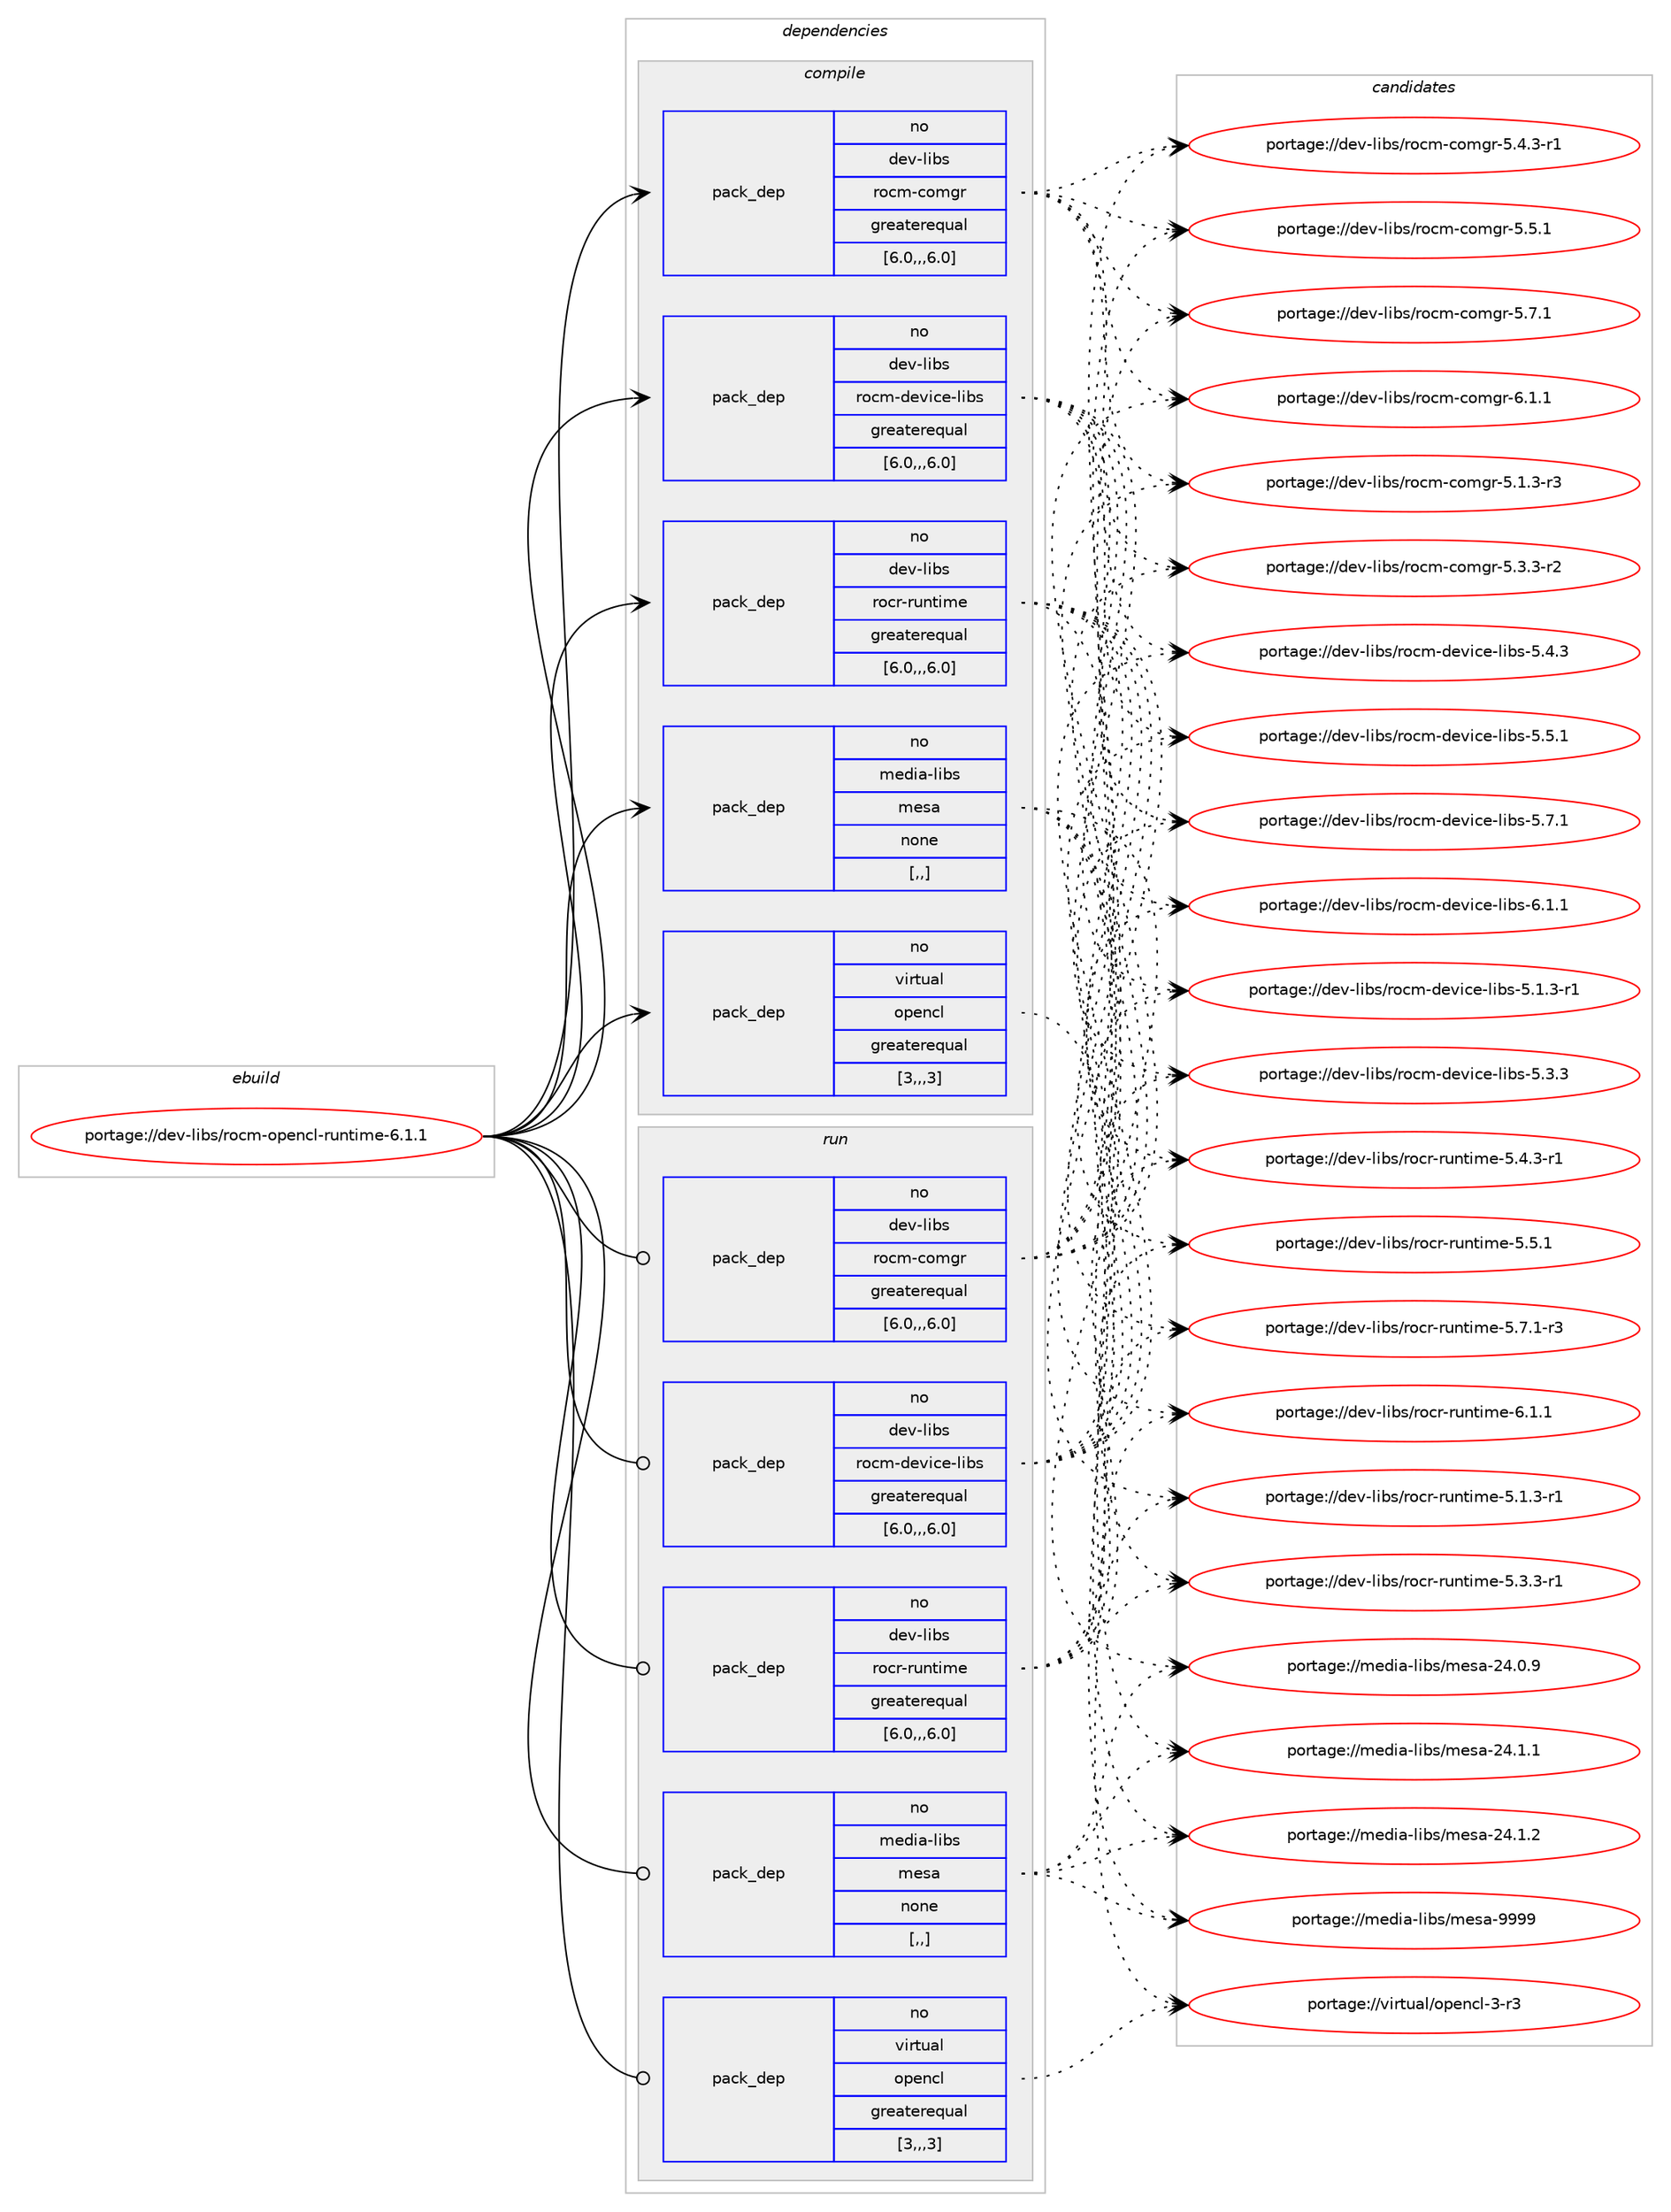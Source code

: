digraph prolog {

# *************
# Graph options
# *************

newrank=true;
concentrate=true;
compound=true;
graph [rankdir=LR,fontname=Helvetica,fontsize=10,ranksep=1.5];#, ranksep=2.5, nodesep=0.2];
edge  [arrowhead=vee];
node  [fontname=Helvetica,fontsize=10];

# **********
# The ebuild
# **********

subgraph cluster_leftcol {
color=gray;
rank=same;
label=<<i>ebuild</i>>;
id [label="portage://dev-libs/rocm-opencl-runtime-6.1.1", color=red, width=4, href="../dev-libs/rocm-opencl-runtime-6.1.1.svg"];
}

# ****************
# The dependencies
# ****************

subgraph cluster_midcol {
color=gray;
label=<<i>dependencies</i>>;
subgraph cluster_compile {
fillcolor="#eeeeee";
style=filled;
label=<<i>compile</i>>;
subgraph pack82467 {
dependency110972 [label=<<TABLE BORDER="0" CELLBORDER="1" CELLSPACING="0" CELLPADDING="4" WIDTH="220"><TR><TD ROWSPAN="6" CELLPADDING="30">pack_dep</TD></TR><TR><TD WIDTH="110">no</TD></TR><TR><TD>dev-libs</TD></TR><TR><TD>rocm-comgr</TD></TR><TR><TD>greaterequal</TD></TR><TR><TD>[6.0,,,6.0]</TD></TR></TABLE>>, shape=none, color=blue];
}
id:e -> dependency110972:w [weight=20,style="solid",arrowhead="vee"];
subgraph pack82468 {
dependency110973 [label=<<TABLE BORDER="0" CELLBORDER="1" CELLSPACING="0" CELLPADDING="4" WIDTH="220"><TR><TD ROWSPAN="6" CELLPADDING="30">pack_dep</TD></TR><TR><TD WIDTH="110">no</TD></TR><TR><TD>dev-libs</TD></TR><TR><TD>rocm-device-libs</TD></TR><TR><TD>greaterequal</TD></TR><TR><TD>[6.0,,,6.0]</TD></TR></TABLE>>, shape=none, color=blue];
}
id:e -> dependency110973:w [weight=20,style="solid",arrowhead="vee"];
subgraph pack82469 {
dependency110974 [label=<<TABLE BORDER="0" CELLBORDER="1" CELLSPACING="0" CELLPADDING="4" WIDTH="220"><TR><TD ROWSPAN="6" CELLPADDING="30">pack_dep</TD></TR><TR><TD WIDTH="110">no</TD></TR><TR><TD>dev-libs</TD></TR><TR><TD>rocr-runtime</TD></TR><TR><TD>greaterequal</TD></TR><TR><TD>[6.0,,,6.0]</TD></TR></TABLE>>, shape=none, color=blue];
}
id:e -> dependency110974:w [weight=20,style="solid",arrowhead="vee"];
subgraph pack82470 {
dependency110975 [label=<<TABLE BORDER="0" CELLBORDER="1" CELLSPACING="0" CELLPADDING="4" WIDTH="220"><TR><TD ROWSPAN="6" CELLPADDING="30">pack_dep</TD></TR><TR><TD WIDTH="110">no</TD></TR><TR><TD>media-libs</TD></TR><TR><TD>mesa</TD></TR><TR><TD>none</TD></TR><TR><TD>[,,]</TD></TR></TABLE>>, shape=none, color=blue];
}
id:e -> dependency110975:w [weight=20,style="solid",arrowhead="vee"];
subgraph pack82471 {
dependency110976 [label=<<TABLE BORDER="0" CELLBORDER="1" CELLSPACING="0" CELLPADDING="4" WIDTH="220"><TR><TD ROWSPAN="6" CELLPADDING="30">pack_dep</TD></TR><TR><TD WIDTH="110">no</TD></TR><TR><TD>virtual</TD></TR><TR><TD>opencl</TD></TR><TR><TD>greaterequal</TD></TR><TR><TD>[3,,,3]</TD></TR></TABLE>>, shape=none, color=blue];
}
id:e -> dependency110976:w [weight=20,style="solid",arrowhead="vee"];
}
subgraph cluster_compileandrun {
fillcolor="#eeeeee";
style=filled;
label=<<i>compile and run</i>>;
}
subgraph cluster_run {
fillcolor="#eeeeee";
style=filled;
label=<<i>run</i>>;
subgraph pack82472 {
dependency110977 [label=<<TABLE BORDER="0" CELLBORDER="1" CELLSPACING="0" CELLPADDING="4" WIDTH="220"><TR><TD ROWSPAN="6" CELLPADDING="30">pack_dep</TD></TR><TR><TD WIDTH="110">no</TD></TR><TR><TD>dev-libs</TD></TR><TR><TD>rocm-comgr</TD></TR><TR><TD>greaterequal</TD></TR><TR><TD>[6.0,,,6.0]</TD></TR></TABLE>>, shape=none, color=blue];
}
id:e -> dependency110977:w [weight=20,style="solid",arrowhead="odot"];
subgraph pack82473 {
dependency110978 [label=<<TABLE BORDER="0" CELLBORDER="1" CELLSPACING="0" CELLPADDING="4" WIDTH="220"><TR><TD ROWSPAN="6" CELLPADDING="30">pack_dep</TD></TR><TR><TD WIDTH="110">no</TD></TR><TR><TD>dev-libs</TD></TR><TR><TD>rocm-device-libs</TD></TR><TR><TD>greaterequal</TD></TR><TR><TD>[6.0,,,6.0]</TD></TR></TABLE>>, shape=none, color=blue];
}
id:e -> dependency110978:w [weight=20,style="solid",arrowhead="odot"];
subgraph pack82474 {
dependency110979 [label=<<TABLE BORDER="0" CELLBORDER="1" CELLSPACING="0" CELLPADDING="4" WIDTH="220"><TR><TD ROWSPAN="6" CELLPADDING="30">pack_dep</TD></TR><TR><TD WIDTH="110">no</TD></TR><TR><TD>dev-libs</TD></TR><TR><TD>rocr-runtime</TD></TR><TR><TD>greaterequal</TD></TR><TR><TD>[6.0,,,6.0]</TD></TR></TABLE>>, shape=none, color=blue];
}
id:e -> dependency110979:w [weight=20,style="solid",arrowhead="odot"];
subgraph pack82475 {
dependency110980 [label=<<TABLE BORDER="0" CELLBORDER="1" CELLSPACING="0" CELLPADDING="4" WIDTH="220"><TR><TD ROWSPAN="6" CELLPADDING="30">pack_dep</TD></TR><TR><TD WIDTH="110">no</TD></TR><TR><TD>media-libs</TD></TR><TR><TD>mesa</TD></TR><TR><TD>none</TD></TR><TR><TD>[,,]</TD></TR></TABLE>>, shape=none, color=blue];
}
id:e -> dependency110980:w [weight=20,style="solid",arrowhead="odot"];
subgraph pack82476 {
dependency110981 [label=<<TABLE BORDER="0" CELLBORDER="1" CELLSPACING="0" CELLPADDING="4" WIDTH="220"><TR><TD ROWSPAN="6" CELLPADDING="30">pack_dep</TD></TR><TR><TD WIDTH="110">no</TD></TR><TR><TD>virtual</TD></TR><TR><TD>opencl</TD></TR><TR><TD>greaterequal</TD></TR><TR><TD>[3,,,3]</TD></TR></TABLE>>, shape=none, color=blue];
}
id:e -> dependency110981:w [weight=20,style="solid",arrowhead="odot"];
}
}

# **************
# The candidates
# **************

subgraph cluster_choices {
rank=same;
color=gray;
label=<<i>candidates</i>>;

subgraph choice82467 {
color=black;
nodesep=1;
choice1001011184510810598115471141119910945991111091031144553464946514511451 [label="portage://dev-libs/rocm-comgr-5.1.3-r3", color=red, width=4,href="../dev-libs/rocm-comgr-5.1.3-r3.svg"];
choice1001011184510810598115471141119910945991111091031144553465146514511450 [label="portage://dev-libs/rocm-comgr-5.3.3-r2", color=red, width=4,href="../dev-libs/rocm-comgr-5.3.3-r2.svg"];
choice1001011184510810598115471141119910945991111091031144553465246514511449 [label="portage://dev-libs/rocm-comgr-5.4.3-r1", color=red, width=4,href="../dev-libs/rocm-comgr-5.4.3-r1.svg"];
choice100101118451081059811547114111991094599111109103114455346534649 [label="portage://dev-libs/rocm-comgr-5.5.1", color=red, width=4,href="../dev-libs/rocm-comgr-5.5.1.svg"];
choice100101118451081059811547114111991094599111109103114455346554649 [label="portage://dev-libs/rocm-comgr-5.7.1", color=red, width=4,href="../dev-libs/rocm-comgr-5.7.1.svg"];
choice100101118451081059811547114111991094599111109103114455446494649 [label="portage://dev-libs/rocm-comgr-6.1.1", color=red, width=4,href="../dev-libs/rocm-comgr-6.1.1.svg"];
dependency110972:e -> choice1001011184510810598115471141119910945991111091031144553464946514511451:w [style=dotted,weight="100"];
dependency110972:e -> choice1001011184510810598115471141119910945991111091031144553465146514511450:w [style=dotted,weight="100"];
dependency110972:e -> choice1001011184510810598115471141119910945991111091031144553465246514511449:w [style=dotted,weight="100"];
dependency110972:e -> choice100101118451081059811547114111991094599111109103114455346534649:w [style=dotted,weight="100"];
dependency110972:e -> choice100101118451081059811547114111991094599111109103114455346554649:w [style=dotted,weight="100"];
dependency110972:e -> choice100101118451081059811547114111991094599111109103114455446494649:w [style=dotted,weight="100"];
}
subgraph choice82468 {
color=black;
nodesep=1;
choice10010111845108105981154711411199109451001011181059910145108105981154553464946514511449 [label="portage://dev-libs/rocm-device-libs-5.1.3-r1", color=red, width=4,href="../dev-libs/rocm-device-libs-5.1.3-r1.svg"];
choice1001011184510810598115471141119910945100101118105991014510810598115455346514651 [label="portage://dev-libs/rocm-device-libs-5.3.3", color=red, width=4,href="../dev-libs/rocm-device-libs-5.3.3.svg"];
choice1001011184510810598115471141119910945100101118105991014510810598115455346524651 [label="portage://dev-libs/rocm-device-libs-5.4.3", color=red, width=4,href="../dev-libs/rocm-device-libs-5.4.3.svg"];
choice1001011184510810598115471141119910945100101118105991014510810598115455346534649 [label="portage://dev-libs/rocm-device-libs-5.5.1", color=red, width=4,href="../dev-libs/rocm-device-libs-5.5.1.svg"];
choice1001011184510810598115471141119910945100101118105991014510810598115455346554649 [label="portage://dev-libs/rocm-device-libs-5.7.1", color=red, width=4,href="../dev-libs/rocm-device-libs-5.7.1.svg"];
choice1001011184510810598115471141119910945100101118105991014510810598115455446494649 [label="portage://dev-libs/rocm-device-libs-6.1.1", color=red, width=4,href="../dev-libs/rocm-device-libs-6.1.1.svg"];
dependency110973:e -> choice10010111845108105981154711411199109451001011181059910145108105981154553464946514511449:w [style=dotted,weight="100"];
dependency110973:e -> choice1001011184510810598115471141119910945100101118105991014510810598115455346514651:w [style=dotted,weight="100"];
dependency110973:e -> choice1001011184510810598115471141119910945100101118105991014510810598115455346524651:w [style=dotted,weight="100"];
dependency110973:e -> choice1001011184510810598115471141119910945100101118105991014510810598115455346534649:w [style=dotted,weight="100"];
dependency110973:e -> choice1001011184510810598115471141119910945100101118105991014510810598115455346554649:w [style=dotted,weight="100"];
dependency110973:e -> choice1001011184510810598115471141119910945100101118105991014510810598115455446494649:w [style=dotted,weight="100"];
}
subgraph choice82469 {
color=black;
nodesep=1;
choice10010111845108105981154711411199114451141171101161051091014553464946514511449 [label="portage://dev-libs/rocr-runtime-5.1.3-r1", color=red, width=4,href="../dev-libs/rocr-runtime-5.1.3-r1.svg"];
choice10010111845108105981154711411199114451141171101161051091014553465146514511449 [label="portage://dev-libs/rocr-runtime-5.3.3-r1", color=red, width=4,href="../dev-libs/rocr-runtime-5.3.3-r1.svg"];
choice10010111845108105981154711411199114451141171101161051091014553465246514511449 [label="portage://dev-libs/rocr-runtime-5.4.3-r1", color=red, width=4,href="../dev-libs/rocr-runtime-5.4.3-r1.svg"];
choice1001011184510810598115471141119911445114117110116105109101455346534649 [label="portage://dev-libs/rocr-runtime-5.5.1", color=red, width=4,href="../dev-libs/rocr-runtime-5.5.1.svg"];
choice10010111845108105981154711411199114451141171101161051091014553465546494511451 [label="portage://dev-libs/rocr-runtime-5.7.1-r3", color=red, width=4,href="../dev-libs/rocr-runtime-5.7.1-r3.svg"];
choice1001011184510810598115471141119911445114117110116105109101455446494649 [label="portage://dev-libs/rocr-runtime-6.1.1", color=red, width=4,href="../dev-libs/rocr-runtime-6.1.1.svg"];
dependency110974:e -> choice10010111845108105981154711411199114451141171101161051091014553464946514511449:w [style=dotted,weight="100"];
dependency110974:e -> choice10010111845108105981154711411199114451141171101161051091014553465146514511449:w [style=dotted,weight="100"];
dependency110974:e -> choice10010111845108105981154711411199114451141171101161051091014553465246514511449:w [style=dotted,weight="100"];
dependency110974:e -> choice1001011184510810598115471141119911445114117110116105109101455346534649:w [style=dotted,weight="100"];
dependency110974:e -> choice10010111845108105981154711411199114451141171101161051091014553465546494511451:w [style=dotted,weight="100"];
dependency110974:e -> choice1001011184510810598115471141119911445114117110116105109101455446494649:w [style=dotted,weight="100"];
}
subgraph choice82470 {
color=black;
nodesep=1;
choice109101100105974510810598115471091011159745505246484657 [label="portage://media-libs/mesa-24.0.9", color=red, width=4,href="../media-libs/mesa-24.0.9.svg"];
choice109101100105974510810598115471091011159745505246494649 [label="portage://media-libs/mesa-24.1.1", color=red, width=4,href="../media-libs/mesa-24.1.1.svg"];
choice109101100105974510810598115471091011159745505246494650 [label="portage://media-libs/mesa-24.1.2", color=red, width=4,href="../media-libs/mesa-24.1.2.svg"];
choice10910110010597451081059811547109101115974557575757 [label="portage://media-libs/mesa-9999", color=red, width=4,href="../media-libs/mesa-9999.svg"];
dependency110975:e -> choice109101100105974510810598115471091011159745505246484657:w [style=dotted,weight="100"];
dependency110975:e -> choice109101100105974510810598115471091011159745505246494649:w [style=dotted,weight="100"];
dependency110975:e -> choice109101100105974510810598115471091011159745505246494650:w [style=dotted,weight="100"];
dependency110975:e -> choice10910110010597451081059811547109101115974557575757:w [style=dotted,weight="100"];
}
subgraph choice82471 {
color=black;
nodesep=1;
choice11810511411611797108471111121011109910845514511451 [label="portage://virtual/opencl-3-r3", color=red, width=4,href="../virtual/opencl-3-r3.svg"];
dependency110976:e -> choice11810511411611797108471111121011109910845514511451:w [style=dotted,weight="100"];
}
subgraph choice82472 {
color=black;
nodesep=1;
choice1001011184510810598115471141119910945991111091031144553464946514511451 [label="portage://dev-libs/rocm-comgr-5.1.3-r3", color=red, width=4,href="../dev-libs/rocm-comgr-5.1.3-r3.svg"];
choice1001011184510810598115471141119910945991111091031144553465146514511450 [label="portage://dev-libs/rocm-comgr-5.3.3-r2", color=red, width=4,href="../dev-libs/rocm-comgr-5.3.3-r2.svg"];
choice1001011184510810598115471141119910945991111091031144553465246514511449 [label="portage://dev-libs/rocm-comgr-5.4.3-r1", color=red, width=4,href="../dev-libs/rocm-comgr-5.4.3-r1.svg"];
choice100101118451081059811547114111991094599111109103114455346534649 [label="portage://dev-libs/rocm-comgr-5.5.1", color=red, width=4,href="../dev-libs/rocm-comgr-5.5.1.svg"];
choice100101118451081059811547114111991094599111109103114455346554649 [label="portage://dev-libs/rocm-comgr-5.7.1", color=red, width=4,href="../dev-libs/rocm-comgr-5.7.1.svg"];
choice100101118451081059811547114111991094599111109103114455446494649 [label="portage://dev-libs/rocm-comgr-6.1.1", color=red, width=4,href="../dev-libs/rocm-comgr-6.1.1.svg"];
dependency110977:e -> choice1001011184510810598115471141119910945991111091031144553464946514511451:w [style=dotted,weight="100"];
dependency110977:e -> choice1001011184510810598115471141119910945991111091031144553465146514511450:w [style=dotted,weight="100"];
dependency110977:e -> choice1001011184510810598115471141119910945991111091031144553465246514511449:w [style=dotted,weight="100"];
dependency110977:e -> choice100101118451081059811547114111991094599111109103114455346534649:w [style=dotted,weight="100"];
dependency110977:e -> choice100101118451081059811547114111991094599111109103114455346554649:w [style=dotted,weight="100"];
dependency110977:e -> choice100101118451081059811547114111991094599111109103114455446494649:w [style=dotted,weight="100"];
}
subgraph choice82473 {
color=black;
nodesep=1;
choice10010111845108105981154711411199109451001011181059910145108105981154553464946514511449 [label="portage://dev-libs/rocm-device-libs-5.1.3-r1", color=red, width=4,href="../dev-libs/rocm-device-libs-5.1.3-r1.svg"];
choice1001011184510810598115471141119910945100101118105991014510810598115455346514651 [label="portage://dev-libs/rocm-device-libs-5.3.3", color=red, width=4,href="../dev-libs/rocm-device-libs-5.3.3.svg"];
choice1001011184510810598115471141119910945100101118105991014510810598115455346524651 [label="portage://dev-libs/rocm-device-libs-5.4.3", color=red, width=4,href="../dev-libs/rocm-device-libs-5.4.3.svg"];
choice1001011184510810598115471141119910945100101118105991014510810598115455346534649 [label="portage://dev-libs/rocm-device-libs-5.5.1", color=red, width=4,href="../dev-libs/rocm-device-libs-5.5.1.svg"];
choice1001011184510810598115471141119910945100101118105991014510810598115455346554649 [label="portage://dev-libs/rocm-device-libs-5.7.1", color=red, width=4,href="../dev-libs/rocm-device-libs-5.7.1.svg"];
choice1001011184510810598115471141119910945100101118105991014510810598115455446494649 [label="portage://dev-libs/rocm-device-libs-6.1.1", color=red, width=4,href="../dev-libs/rocm-device-libs-6.1.1.svg"];
dependency110978:e -> choice10010111845108105981154711411199109451001011181059910145108105981154553464946514511449:w [style=dotted,weight="100"];
dependency110978:e -> choice1001011184510810598115471141119910945100101118105991014510810598115455346514651:w [style=dotted,weight="100"];
dependency110978:e -> choice1001011184510810598115471141119910945100101118105991014510810598115455346524651:w [style=dotted,weight="100"];
dependency110978:e -> choice1001011184510810598115471141119910945100101118105991014510810598115455346534649:w [style=dotted,weight="100"];
dependency110978:e -> choice1001011184510810598115471141119910945100101118105991014510810598115455346554649:w [style=dotted,weight="100"];
dependency110978:e -> choice1001011184510810598115471141119910945100101118105991014510810598115455446494649:w [style=dotted,weight="100"];
}
subgraph choice82474 {
color=black;
nodesep=1;
choice10010111845108105981154711411199114451141171101161051091014553464946514511449 [label="portage://dev-libs/rocr-runtime-5.1.3-r1", color=red, width=4,href="../dev-libs/rocr-runtime-5.1.3-r1.svg"];
choice10010111845108105981154711411199114451141171101161051091014553465146514511449 [label="portage://dev-libs/rocr-runtime-5.3.3-r1", color=red, width=4,href="../dev-libs/rocr-runtime-5.3.3-r1.svg"];
choice10010111845108105981154711411199114451141171101161051091014553465246514511449 [label="portage://dev-libs/rocr-runtime-5.4.3-r1", color=red, width=4,href="../dev-libs/rocr-runtime-5.4.3-r1.svg"];
choice1001011184510810598115471141119911445114117110116105109101455346534649 [label="portage://dev-libs/rocr-runtime-5.5.1", color=red, width=4,href="../dev-libs/rocr-runtime-5.5.1.svg"];
choice10010111845108105981154711411199114451141171101161051091014553465546494511451 [label="portage://dev-libs/rocr-runtime-5.7.1-r3", color=red, width=4,href="../dev-libs/rocr-runtime-5.7.1-r3.svg"];
choice1001011184510810598115471141119911445114117110116105109101455446494649 [label="portage://dev-libs/rocr-runtime-6.1.1", color=red, width=4,href="../dev-libs/rocr-runtime-6.1.1.svg"];
dependency110979:e -> choice10010111845108105981154711411199114451141171101161051091014553464946514511449:w [style=dotted,weight="100"];
dependency110979:e -> choice10010111845108105981154711411199114451141171101161051091014553465146514511449:w [style=dotted,weight="100"];
dependency110979:e -> choice10010111845108105981154711411199114451141171101161051091014553465246514511449:w [style=dotted,weight="100"];
dependency110979:e -> choice1001011184510810598115471141119911445114117110116105109101455346534649:w [style=dotted,weight="100"];
dependency110979:e -> choice10010111845108105981154711411199114451141171101161051091014553465546494511451:w [style=dotted,weight="100"];
dependency110979:e -> choice1001011184510810598115471141119911445114117110116105109101455446494649:w [style=dotted,weight="100"];
}
subgraph choice82475 {
color=black;
nodesep=1;
choice109101100105974510810598115471091011159745505246484657 [label="portage://media-libs/mesa-24.0.9", color=red, width=4,href="../media-libs/mesa-24.0.9.svg"];
choice109101100105974510810598115471091011159745505246494649 [label="portage://media-libs/mesa-24.1.1", color=red, width=4,href="../media-libs/mesa-24.1.1.svg"];
choice109101100105974510810598115471091011159745505246494650 [label="portage://media-libs/mesa-24.1.2", color=red, width=4,href="../media-libs/mesa-24.1.2.svg"];
choice10910110010597451081059811547109101115974557575757 [label="portage://media-libs/mesa-9999", color=red, width=4,href="../media-libs/mesa-9999.svg"];
dependency110980:e -> choice109101100105974510810598115471091011159745505246484657:w [style=dotted,weight="100"];
dependency110980:e -> choice109101100105974510810598115471091011159745505246494649:w [style=dotted,weight="100"];
dependency110980:e -> choice109101100105974510810598115471091011159745505246494650:w [style=dotted,weight="100"];
dependency110980:e -> choice10910110010597451081059811547109101115974557575757:w [style=dotted,weight="100"];
}
subgraph choice82476 {
color=black;
nodesep=1;
choice11810511411611797108471111121011109910845514511451 [label="portage://virtual/opencl-3-r3", color=red, width=4,href="../virtual/opencl-3-r3.svg"];
dependency110981:e -> choice11810511411611797108471111121011109910845514511451:w [style=dotted,weight="100"];
}
}

}
